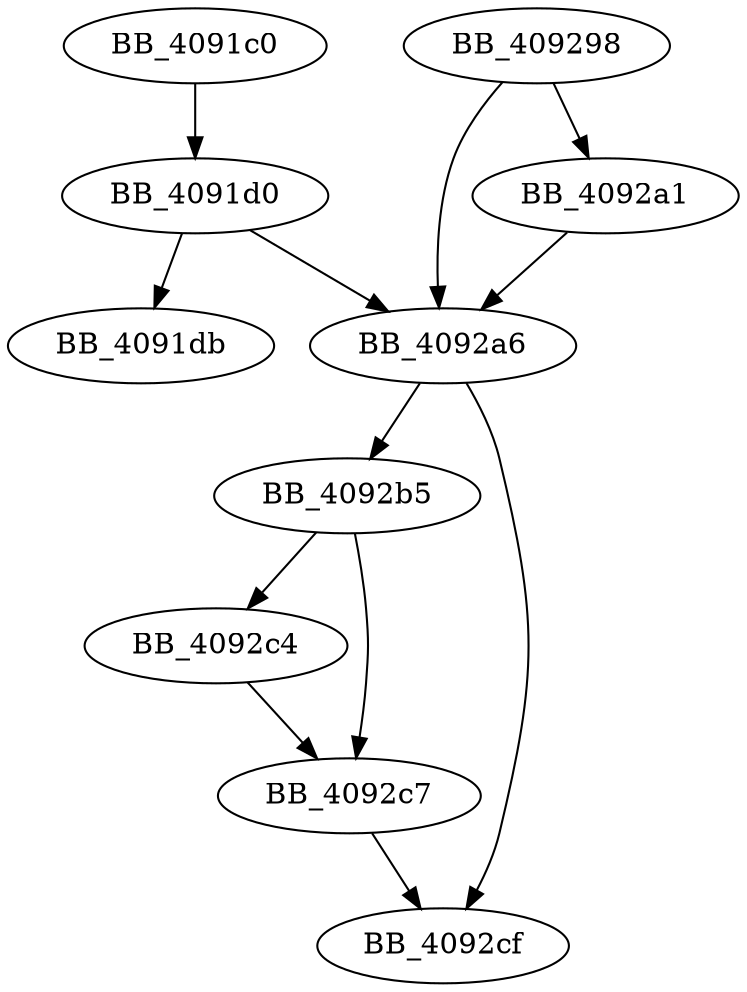 DiGraph sub_4091C0{
BB_4091c0->BB_4091d0
BB_4091d0->BB_4091db
BB_4091d0->BB_4092a6
BB_409298->BB_4092a1
BB_409298->BB_4092a6
BB_4092a1->BB_4092a6
BB_4092a6->BB_4092b5
BB_4092a6->BB_4092cf
BB_4092b5->BB_4092c4
BB_4092b5->BB_4092c7
BB_4092c4->BB_4092c7
BB_4092c7->BB_4092cf
}
